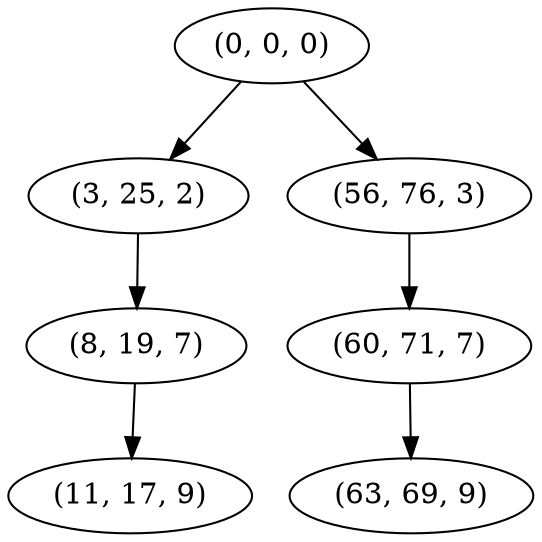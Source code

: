 digraph tree {
    "(0, 0, 0)";
    "(3, 25, 2)";
    "(8, 19, 7)";
    "(11, 17, 9)";
    "(56, 76, 3)";
    "(60, 71, 7)";
    "(63, 69, 9)";
    "(0, 0, 0)" -> "(3, 25, 2)";
    "(0, 0, 0)" -> "(56, 76, 3)";
    "(3, 25, 2)" -> "(8, 19, 7)";
    "(8, 19, 7)" -> "(11, 17, 9)";
    "(56, 76, 3)" -> "(60, 71, 7)";
    "(60, 71, 7)" -> "(63, 69, 9)";
}
